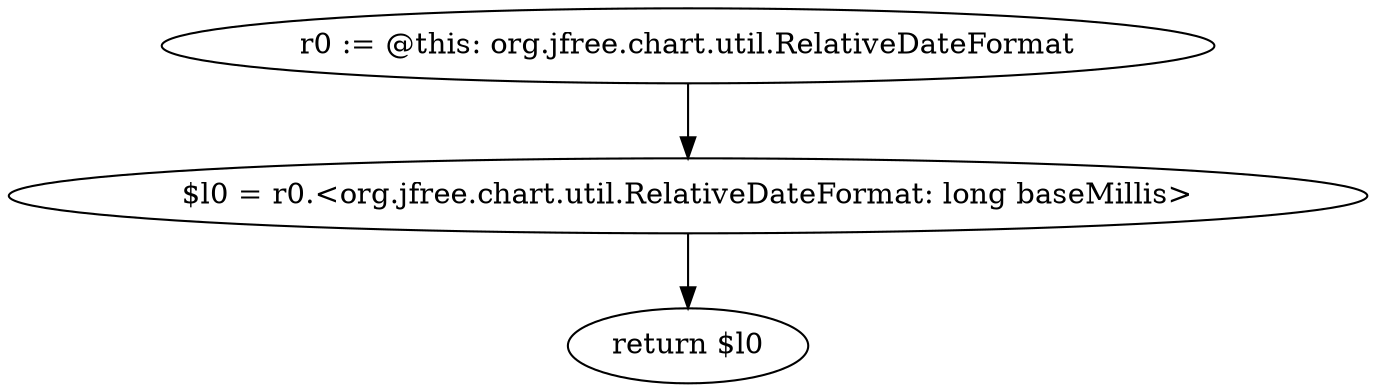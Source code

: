 digraph "unitGraph" {
    "r0 := @this: org.jfree.chart.util.RelativeDateFormat"
    "$l0 = r0.<org.jfree.chart.util.RelativeDateFormat: long baseMillis>"
    "return $l0"
    "r0 := @this: org.jfree.chart.util.RelativeDateFormat"->"$l0 = r0.<org.jfree.chart.util.RelativeDateFormat: long baseMillis>";
    "$l0 = r0.<org.jfree.chart.util.RelativeDateFormat: long baseMillis>"->"return $l0";
}

